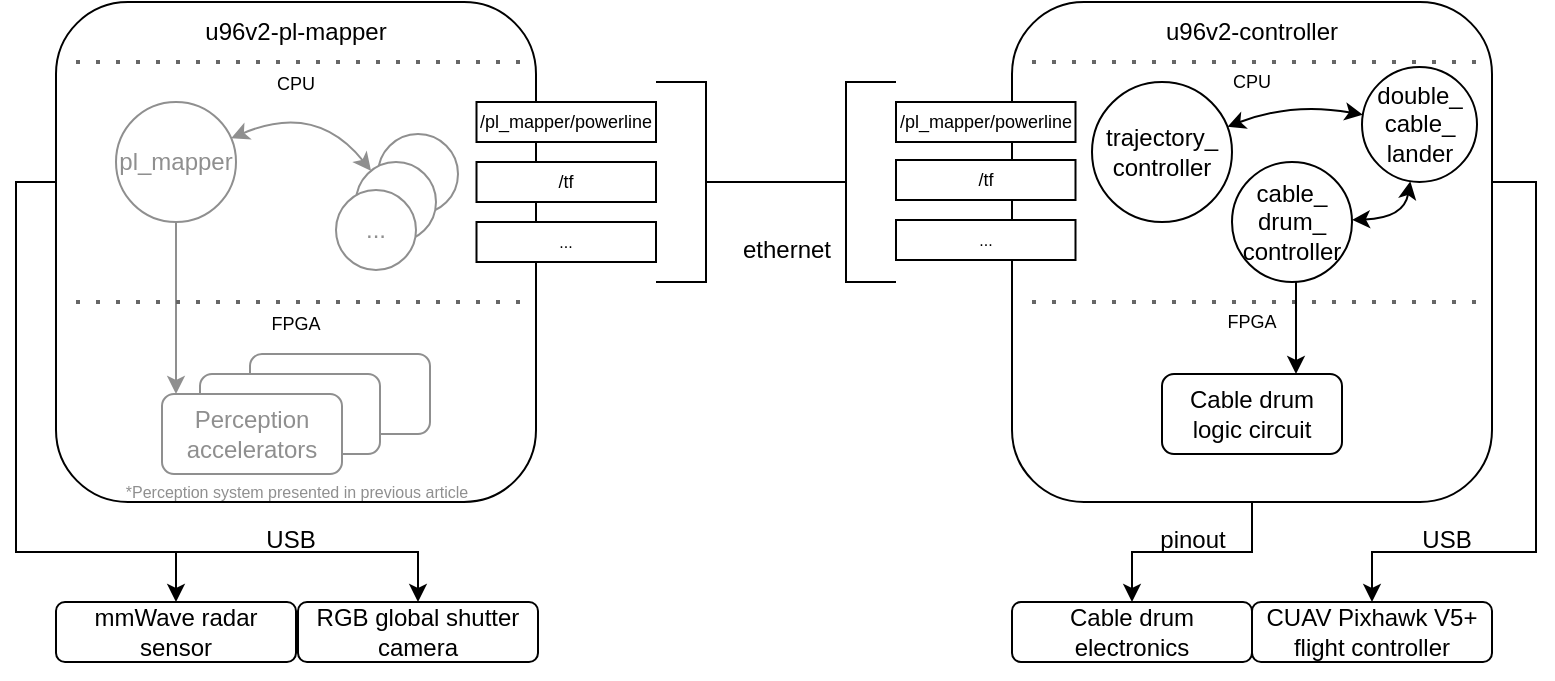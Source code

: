 <mxfile version="20.3.5" type="github">
  <diagram id="k7QuNVmgz5R4sDoiiN90" name="Page-1">
    <mxGraphModel dx="813" dy="1363" grid="1" gridSize="10" guides="1" tooltips="1" connect="1" arrows="1" fold="1" page="1" pageScale="1" pageWidth="850" pageHeight="1100" math="0" shadow="0">
      <root>
        <mxCell id="0" />
        <mxCell id="1" parent="0" />
        <mxCell id="tMD1-JObgEDARdnzfglz-65" style="edgeStyle=orthogonalEdgeStyle;rounded=0;orthogonalLoop=1;jettySize=auto;html=1;strokeColor=#000000;fontSize=8;fontColor=#000000;startArrow=none;startFill=0;endArrow=classic;endFill=1;" parent="1" source="tMD1-JObgEDARdnzfglz-1" target="tMD1-JObgEDARdnzfglz-61" edge="1">
          <mxGeometry relative="1" as="geometry">
            <Array as="points">
              <mxPoint x="100" y="290" />
              <mxPoint x="100" y="475" />
              <mxPoint x="180" y="475" />
            </Array>
          </mxGeometry>
        </mxCell>
        <mxCell id="tMD1-JObgEDARdnzfglz-1" value="" style="rounded=1;whiteSpace=wrap;html=1;" parent="1" vertex="1">
          <mxGeometry x="120" y="200" width="240" height="250" as="geometry" />
        </mxCell>
        <mxCell id="tMD1-JObgEDARdnzfglz-2" value="u96v2-pl-mapper" style="text;html=1;strokeColor=none;fillColor=none;align=center;verticalAlign=middle;whiteSpace=wrap;rounded=0;" parent="1" vertex="1">
          <mxGeometry x="185" y="200" width="110" height="30" as="geometry" />
        </mxCell>
        <mxCell id="tMD1-JObgEDARdnzfglz-4" value="" style="endArrow=none;dashed=1;html=1;dashPattern=1 4;strokeWidth=2;rounded=0;fillColor=#f5f5f5;strokeColor=#666666;" parent="1" edge="1">
          <mxGeometry width="50" height="50" relative="1" as="geometry">
            <mxPoint x="130" y="230" as="sourcePoint" />
            <mxPoint x="360" y="230" as="targetPoint" />
          </mxGeometry>
        </mxCell>
        <mxCell id="tMD1-JObgEDARdnzfglz-5" value="&lt;font style=&quot;font-size: 9px;&quot;&gt;CPU&lt;/font&gt;" style="text;html=1;strokeColor=none;fillColor=none;align=center;verticalAlign=middle;whiteSpace=wrap;rounded=0;fontColor=#000000;" parent="1" vertex="1">
          <mxGeometry x="185" y="225" width="110" height="30" as="geometry" />
        </mxCell>
        <mxCell id="tMD1-JObgEDARdnzfglz-77" style="edgeStyle=orthogonalEdgeStyle;rounded=0;orthogonalLoop=1;jettySize=auto;html=1;strokeColor=#8F8F8F;fontSize=12;fontColor=#8F8F8F;startArrow=none;startFill=0;endArrow=classic;endFill=1;" parent="1" source="tMD1-JObgEDARdnzfglz-6" target="tMD1-JObgEDARdnzfglz-18" edge="1">
          <mxGeometry relative="1" as="geometry">
            <Array as="points">
              <mxPoint x="180" y="380" />
              <mxPoint x="180" y="380" />
            </Array>
          </mxGeometry>
        </mxCell>
        <mxCell id="tMD1-JObgEDARdnzfglz-6" value="&lt;font&gt;pl_mapper&lt;/font&gt;" style="ellipse;whiteSpace=wrap;html=1;aspect=fixed;fontColor=#8F8F8F;strokeColor=#8F8F8F;" parent="1" vertex="1">
          <mxGeometry x="150" y="250" width="60" height="60" as="geometry" />
        </mxCell>
        <mxCell id="tMD1-JObgEDARdnzfglz-7" value="" style="curved=1;endArrow=classic;html=1;rounded=0;fontColor=#8F8F8F;strokeColor=#8F8F8F;startArrow=classic;startFill=1;" parent="1" source="tMD1-JObgEDARdnzfglz-6" target="tMD1-JObgEDARdnzfglz-11" edge="1">
          <mxGeometry width="50" height="50" relative="1" as="geometry">
            <mxPoint x="190" y="170" as="sourcePoint" />
            <mxPoint x="278" y="270" as="targetPoint" />
            <Array as="points">
              <mxPoint x="250" y="250" />
            </Array>
          </mxGeometry>
        </mxCell>
        <mxCell id="tMD1-JObgEDARdnzfglz-10" value="" style="ellipse;whiteSpace=wrap;html=1;aspect=fixed;fontColor=#8F8F8F;strokeColor=#8F8F8F;" parent="1" vertex="1">
          <mxGeometry x="281" y="266" width="40" height="40" as="geometry" />
        </mxCell>
        <mxCell id="tMD1-JObgEDARdnzfglz-11" value="" style="ellipse;whiteSpace=wrap;html=1;aspect=fixed;fontColor=#8F8F8F;strokeColor=#8F8F8F;" parent="1" vertex="1">
          <mxGeometry x="270" y="280" width="40" height="40" as="geometry" />
        </mxCell>
        <mxCell id="tMD1-JObgEDARdnzfglz-12" value="..." style="ellipse;whiteSpace=wrap;html=1;aspect=fixed;fontColor=#8F8F8F;strokeColor=#8F8F8F;" parent="1" vertex="1">
          <mxGeometry x="260" y="294" width="40" height="40" as="geometry" />
        </mxCell>
        <mxCell id="tMD1-JObgEDARdnzfglz-13" value="" style="endArrow=none;dashed=1;html=1;dashPattern=1 4;strokeWidth=2;rounded=0;fillColor=#f5f5f5;strokeColor=#666666;" parent="1" edge="1">
          <mxGeometry width="50" height="50" relative="1" as="geometry">
            <mxPoint x="130" y="350" as="sourcePoint" />
            <mxPoint x="360" y="350" as="targetPoint" />
          </mxGeometry>
        </mxCell>
        <mxCell id="tMD1-JObgEDARdnzfglz-14" value="&lt;font style=&quot;font-size: 9px;&quot;&gt;FPGA&lt;/font&gt;" style="text;html=1;strokeColor=none;fillColor=none;align=center;verticalAlign=middle;whiteSpace=wrap;rounded=0;fontSize=9;fontColor=#000000;" parent="1" vertex="1">
          <mxGeometry x="185" y="346" width="110" height="30" as="geometry" />
        </mxCell>
        <mxCell id="tMD1-JObgEDARdnzfglz-16" value="" style="rounded=1;whiteSpace=wrap;html=1;fontColor=#8F8F8F;strokeColor=#8F8F8F;" parent="1" vertex="1">
          <mxGeometry x="217" y="376" width="90" height="40" as="geometry" />
        </mxCell>
        <mxCell id="tMD1-JObgEDARdnzfglz-17" value="" style="rounded=1;whiteSpace=wrap;html=1;fontColor=#8F8F8F;strokeColor=#8F8F8F;" parent="1" vertex="1">
          <mxGeometry x="192" y="386" width="90" height="40" as="geometry" />
        </mxCell>
        <mxCell id="tMD1-JObgEDARdnzfglz-18" value="&lt;div&gt;Perception &lt;br&gt;&lt;/div&gt;&lt;div&gt;accelerators&lt;/div&gt;" style="rounded=1;whiteSpace=wrap;html=1;fontColor=#8F8F8F;strokeColor=#8F8F8F;" parent="1" vertex="1">
          <mxGeometry x="173" y="396" width="90" height="40" as="geometry" />
        </mxCell>
        <mxCell id="tMD1-JObgEDARdnzfglz-21" value="&lt;font style=&quot;font-size: 8px;&quot;&gt;*Perception system presented in previous article&lt;/font&gt;" style="text;html=1;strokeColor=none;fillColor=none;align=center;verticalAlign=middle;whiteSpace=wrap;rounded=0;fontColor=#8F8F8F;fontSize=8;" parent="1" vertex="1">
          <mxGeometry x="149.75" y="440" width="180.5" height="10" as="geometry" />
        </mxCell>
        <mxCell id="tMD1-JObgEDARdnzfglz-22" value="/pl_mapper/powerline" style="rounded=0;whiteSpace=wrap;html=1;strokeColor=#000000;fontSize=9;fontColor=#000000;" parent="1" vertex="1">
          <mxGeometry x="330.25" y="250" width="89.75" height="20" as="geometry" />
        </mxCell>
        <mxCell id="tMD1-JObgEDARdnzfglz-71" style="edgeStyle=orthogonalEdgeStyle;rounded=0;orthogonalLoop=1;jettySize=auto;html=1;strokeColor=#000000;fontSize=8;fontColor=#000000;startArrow=none;startFill=0;endArrow=classic;endFill=1;" parent="1" source="tMD1-JObgEDARdnzfglz-23" target="tMD1-JObgEDARdnzfglz-70" edge="1">
          <mxGeometry relative="1" as="geometry">
            <Array as="points" />
          </mxGeometry>
        </mxCell>
        <mxCell id="tMD1-JObgEDARdnzfglz-75" style="edgeStyle=orthogonalEdgeStyle;rounded=0;orthogonalLoop=1;jettySize=auto;html=1;strokeColor=#000000;fontSize=12;fontColor=#8F8F8F;startArrow=none;startFill=0;endArrow=classic;endFill=1;" parent="1" source="tMD1-JObgEDARdnzfglz-23" target="tMD1-JObgEDARdnzfglz-74" edge="1">
          <mxGeometry relative="1" as="geometry">
            <Array as="points">
              <mxPoint x="860" y="290" />
              <mxPoint x="860" y="475" />
              <mxPoint x="778" y="475" />
            </Array>
          </mxGeometry>
        </mxCell>
        <mxCell id="tMD1-JObgEDARdnzfglz-24" value="u96v2-controller" style="text;html=1;strokeColor=none;fillColor=none;align=center;verticalAlign=middle;whiteSpace=wrap;rounded=0;" parent="1" vertex="1">
          <mxGeometry x="663" y="200" width="110" height="30" as="geometry" />
        </mxCell>
        <mxCell id="tMD1-JObgEDARdnzfglz-25" value="" style="endArrow=none;dashed=1;html=1;dashPattern=1 4;strokeWidth=2;rounded=0;fillColor=#f5f5f5;strokeColor=#666666;" parent="1" edge="1">
          <mxGeometry width="50" height="50" relative="1" as="geometry">
            <mxPoint x="608" y="230" as="sourcePoint" />
            <mxPoint x="838" y="230" as="targetPoint" />
          </mxGeometry>
        </mxCell>
        <mxCell id="tMD1-JObgEDARdnzfglz-26" value="&lt;font style=&quot;font-size: 9px;&quot;&gt;CPU&lt;/font&gt;" style="text;html=1;strokeColor=none;fillColor=none;align=center;verticalAlign=middle;whiteSpace=wrap;rounded=0;fontSize=9;fontColor=#000000;" parent="1" vertex="1">
          <mxGeometry x="663" y="225" width="110" height="30" as="geometry" />
        </mxCell>
        <mxCell id="tMD1-JObgEDARdnzfglz-32" value="" style="endArrow=none;dashed=1;html=1;dashPattern=1 4;strokeWidth=2;rounded=0;fillColor=#f5f5f5;strokeColor=#666666;" parent="1" edge="1">
          <mxGeometry width="50" height="50" relative="1" as="geometry">
            <mxPoint x="608" y="350" as="sourcePoint" />
            <mxPoint x="838" y="350" as="targetPoint" />
          </mxGeometry>
        </mxCell>
        <mxCell id="tMD1-JObgEDARdnzfglz-33" value="&lt;font style=&quot;font-size: 9px;&quot;&gt;FPGA&lt;/font&gt;" style="text;html=1;strokeColor=none;fillColor=none;align=center;verticalAlign=middle;whiteSpace=wrap;rounded=0;fontSize=9;fontColor=#000000;" parent="1" vertex="1">
          <mxGeometry x="663" y="345" width="110" height="30" as="geometry" />
        </mxCell>
        <mxCell id="tMD1-JObgEDARdnzfglz-45" style="edgeStyle=orthogonalEdgeStyle;rounded=0;orthogonalLoop=1;jettySize=auto;html=1;exitX=0;exitY=0.5;exitDx=0;exitDy=0;exitPerimeter=0;entryX=0;entryY=0.5;entryDx=0;entryDy=0;entryPerimeter=0;strokeColor=#000000;fontSize=8;fontColor=#000000;startArrow=none;startFill=0;endArrow=none;endFill=0;" parent="1" source="tMD1-JObgEDARdnzfglz-41" target="tMD1-JObgEDARdnzfglz-43" edge="1">
          <mxGeometry relative="1" as="geometry" />
        </mxCell>
        <mxCell id="tMD1-JObgEDARdnzfglz-41" value="" style="strokeWidth=1;html=1;shape=mxgraph.flowchart.annotation_2;align=left;labelPosition=right;pointerEvents=1;strokeColor=#000000;fontSize=8;fontColor=#000000;rotation=-180;" parent="1" vertex="1">
          <mxGeometry x="420" y="240" width="50" height="100" as="geometry" />
        </mxCell>
        <mxCell id="tMD1-JObgEDARdnzfglz-43" value="" style="strokeWidth=1;html=1;shape=mxgraph.flowchart.annotation_2;align=left;labelPosition=right;pointerEvents=1;strokeColor=#000000;fontSize=8;fontColor=#000000;rotation=0;" parent="1" vertex="1">
          <mxGeometry x="490" y="240" width="50" height="100" as="geometry" />
        </mxCell>
        <mxCell id="tMD1-JObgEDARdnzfglz-46" value="ethernet" style="text;html=1;align=center;verticalAlign=middle;resizable=0;points=[];autosize=1;strokeColor=none;fillColor=none;fontSize=12;fontColor=#000000;" parent="1" vertex="1">
          <mxGeometry x="450" y="309" width="70" height="30" as="geometry" />
        </mxCell>
        <mxCell id="tMD1-JObgEDARdnzfglz-47" value="/tf" style="rounded=0;whiteSpace=wrap;html=1;strokeColor=#000000;fontSize=9;fontColor=#000000;" parent="1" vertex="1">
          <mxGeometry x="330.25" y="280" width="89.75" height="20" as="geometry" />
        </mxCell>
        <mxCell id="tMD1-JObgEDARdnzfglz-48" value="..." style="rounded=0;whiteSpace=wrap;html=1;strokeColor=#000000;fontSize=8;fontColor=#000000;" parent="1" vertex="1">
          <mxGeometry x="330.25" y="310" width="89.75" height="20" as="geometry" />
        </mxCell>
        <mxCell id="tMD1-JObgEDARdnzfglz-51" value="&lt;div style=&quot;font-size: 12px;&quot;&gt;&lt;font style=&quot;font-size: 12px;&quot;&gt;trajectory_&lt;/font&gt;&lt;/div&gt;&lt;div style=&quot;font-size: 12px;&quot;&gt;&lt;font style=&quot;font-size: 12px;&quot;&gt;controller&lt;/font&gt;&lt;/div&gt;" style="ellipse;whiteSpace=wrap;html=1;aspect=fixed;strokeColor=#000000;strokeWidth=1;fontSize=8;fontColor=#000000;" parent="1" vertex="1">
          <mxGeometry x="638" y="240" width="70" height="70" as="geometry" />
        </mxCell>
        <mxCell id="tMD1-JObgEDARdnzfglz-60" style="edgeStyle=orthogonalEdgeStyle;rounded=0;orthogonalLoop=1;jettySize=auto;html=1;strokeColor=#000000;fontSize=8;fontColor=#000000;startArrow=none;startFill=0;endArrow=classic;endFill=1;" parent="1" source="tMD1-JObgEDARdnzfglz-52" target="tMD1-JObgEDARdnzfglz-58" edge="1">
          <mxGeometry relative="1" as="geometry">
            <Array as="points">
              <mxPoint x="740" y="360" />
              <mxPoint x="740" y="360" />
            </Array>
          </mxGeometry>
        </mxCell>
        <mxCell id="tMD1-JObgEDARdnzfglz-52" value="&lt;div style=&quot;font-size: 12px;&quot;&gt;&lt;font style=&quot;font-size: 12px;&quot;&gt;cable_&lt;/font&gt;&lt;/div&gt;&lt;div style=&quot;font-size: 12px;&quot;&gt;&lt;font style=&quot;font-size: 12px;&quot;&gt;drum_&lt;/font&gt;&lt;/div&gt;&lt;div style=&quot;font-size: 12px;&quot;&gt;&lt;font style=&quot;font-size: 12px;&quot;&gt;controller&lt;br&gt;&lt;/font&gt;&lt;/div&gt;" style="ellipse;whiteSpace=wrap;html=1;aspect=fixed;strokeColor=#000000;strokeWidth=1;fontSize=8;fontColor=#000000;" parent="1" vertex="1">
          <mxGeometry x="708" y="280" width="60" height="60" as="geometry" />
        </mxCell>
        <mxCell id="tMD1-JObgEDARdnzfglz-53" value="&lt;div style=&quot;font-size: 12px;&quot;&gt;&lt;font style=&quot;font-size: 12px;&quot;&gt;double_&lt;/font&gt;&lt;/div&gt;&lt;div style=&quot;font-size: 12px;&quot;&gt;&lt;font style=&quot;font-size: 12px;&quot;&gt;cable_&lt;/font&gt;&lt;/div&gt;&lt;div style=&quot;font-size: 12px;&quot;&gt;&lt;font style=&quot;font-size: 12px;&quot;&gt;lander&lt;br&gt;&lt;/font&gt;&lt;/div&gt;" style="ellipse;whiteSpace=wrap;html=1;aspect=fixed;strokeColor=#000000;strokeWidth=1;fontSize=8;fontColor=#000000;" parent="1" vertex="1">
          <mxGeometry x="773" y="232.5" width="57.5" height="57.5" as="geometry" />
        </mxCell>
        <mxCell id="tMD1-JObgEDARdnzfglz-56" value="" style="curved=1;endArrow=classic;html=1;rounded=0;strokeColor=#000000;fontSize=8;fontColor=#000000;startArrow=classic;startFill=1;" parent="1" source="tMD1-JObgEDARdnzfglz-53" target="tMD1-JObgEDARdnzfglz-51" edge="1">
          <mxGeometry width="50" height="50" relative="1" as="geometry">
            <mxPoint x="588" y="170" as="sourcePoint" />
            <mxPoint x="638" y="120" as="targetPoint" />
            <Array as="points">
              <mxPoint x="738" y="250" />
            </Array>
          </mxGeometry>
        </mxCell>
        <mxCell id="tMD1-JObgEDARdnzfglz-57" value="" style="curved=1;endArrow=classic;html=1;rounded=0;strokeColor=#000000;fontSize=8;fontColor=#000000;startArrow=classic;startFill=1;" parent="1" source="tMD1-JObgEDARdnzfglz-53" target="tMD1-JObgEDARdnzfglz-52" edge="1">
          <mxGeometry width="50" height="50" relative="1" as="geometry">
            <mxPoint x="588" y="170" as="sourcePoint" />
            <mxPoint x="638" y="120" as="targetPoint" />
            <Array as="points">
              <mxPoint x="794" y="308" />
            </Array>
          </mxGeometry>
        </mxCell>
        <mxCell id="tMD1-JObgEDARdnzfglz-58" value="Cable drum logic circuit" style="rounded=1;whiteSpace=wrap;html=1;fontColor=#000000;strokeColor=#000000;" parent="1" vertex="1">
          <mxGeometry x="673" y="386" width="90" height="40" as="geometry" />
        </mxCell>
        <mxCell id="tMD1-JObgEDARdnzfglz-61" value="mmWave radar sensor" style="rounded=1;whiteSpace=wrap;html=1;strokeColor=#000000;strokeWidth=1;fontSize=12;fontColor=#000000;" parent="1" vertex="1">
          <mxGeometry x="120" y="500" width="120" height="30" as="geometry" />
        </mxCell>
        <mxCell id="tMD1-JObgEDARdnzfglz-62" value="RGB global shutter camera" style="rounded=1;whiteSpace=wrap;html=1;strokeColor=#000000;strokeWidth=1;fontSize=12;fontColor=#000000;" parent="1" vertex="1">
          <mxGeometry x="241" y="500" width="120" height="30" as="geometry" />
        </mxCell>
        <mxCell id="tMD1-JObgEDARdnzfglz-63" style="edgeStyle=orthogonalEdgeStyle;rounded=0;orthogonalLoop=1;jettySize=auto;html=1;exitX=0.5;exitY=1;exitDx=0;exitDy=0;dashed=1;dashPattern=1 4;strokeColor=#000000;fontSize=8;fontColor=#000000;startArrow=none;startFill=0;endArrow=classic;endFill=1;" parent="1" source="tMD1-JObgEDARdnzfglz-61" target="tMD1-JObgEDARdnzfglz-61" edge="1">
          <mxGeometry relative="1" as="geometry" />
        </mxCell>
        <mxCell id="tMD1-JObgEDARdnzfglz-66" style="edgeStyle=orthogonalEdgeStyle;rounded=0;orthogonalLoop=1;jettySize=auto;html=1;strokeColor=#000000;fontSize=8;fontColor=#000000;startArrow=none;startFill=0;endArrow=classic;endFill=1;" parent="1" target="tMD1-JObgEDARdnzfglz-62" edge="1">
          <mxGeometry relative="1" as="geometry">
            <mxPoint x="180" y="475" as="sourcePoint" />
            <Array as="points">
              <mxPoint x="301" y="475" />
            </Array>
          </mxGeometry>
        </mxCell>
        <mxCell id="tMD1-JObgEDARdnzfglz-67" value="USB" style="text;html=1;align=center;verticalAlign=middle;resizable=0;points=[];autosize=1;strokeColor=none;fillColor=none;fontSize=12;fontColor=#000000;" parent="1" vertex="1">
          <mxGeometry x="212" y="454" width="50" height="30" as="geometry" />
        </mxCell>
        <mxCell id="tMD1-JObgEDARdnzfglz-70" value="Cable drum electronics" style="rounded=1;whiteSpace=wrap;html=1;strokeColor=#000000;strokeWidth=1;fontSize=12;fontColor=#000000;" parent="1" vertex="1">
          <mxGeometry x="598" y="500" width="120" height="30" as="geometry" />
        </mxCell>
        <mxCell id="tMD1-JObgEDARdnzfglz-72" value="pinout" style="text;html=1;align=center;verticalAlign=middle;resizable=0;points=[];autosize=1;strokeColor=none;fillColor=none;fontSize=12;fontColor=#000000;rotation=0;" parent="1" vertex="1">
          <mxGeometry x="658" y="454" width="60" height="30" as="geometry" />
        </mxCell>
        <mxCell id="tMD1-JObgEDARdnzfglz-74" value="&lt;div&gt;CUAV Pixhawk V5+&lt;/div&gt;flight controller" style="rounded=1;whiteSpace=wrap;html=1;strokeColor=#000000;strokeWidth=1;fontSize=12;fontColor=#000000;" parent="1" vertex="1">
          <mxGeometry x="718" y="500" width="120" height="30" as="geometry" />
        </mxCell>
        <mxCell id="tMD1-JObgEDARdnzfglz-76" value="USB" style="text;html=1;align=center;verticalAlign=middle;resizable=0;points=[];autosize=1;strokeColor=none;fillColor=none;fontSize=12;fontColor=#000000;" parent="1" vertex="1">
          <mxGeometry x="790" y="454" width="50" height="30" as="geometry" />
        </mxCell>
        <mxCell id="r_XG267qzClJTZ2aiIYD-6" value="" style="shape=image;verticalLabelPosition=bottom;labelBackgroundColor=default;verticalAlign=top;aspect=fixed;imageAspect=0;image=https://dk.farnell.com/productimages/large/en_GB/3359878-40.jpg;" vertex="1" parent="1">
          <mxGeometry x="490" y="370" width="107.22" height="80" as="geometry" />
        </mxCell>
        <mxCell id="tMD1-JObgEDARdnzfglz-23" value="" style="rounded=1;whiteSpace=wrap;html=1;fillColor=none;" parent="1" vertex="1">
          <mxGeometry x="598" y="200" width="240" height="250" as="geometry" />
        </mxCell>
        <mxCell id="r_XG267qzClJTZ2aiIYD-8" value="" style="shape=image;verticalLabelPosition=bottom;labelBackgroundColor=default;verticalAlign=top;aspect=fixed;imageAspect=0;image=https://dk.farnell.com/productimages/large/en_GB/3359878-40.jpg;" vertex="1" parent="1">
          <mxGeometry x="362.78" y="370" width="107.22" height="80" as="geometry" />
        </mxCell>
        <mxCell id="tMD1-JObgEDARdnzfglz-42" value="/pl_mapper/powerline" style="rounded=0;whiteSpace=wrap;html=1;strokeColor=#000000;fontSize=9;fontColor=#000000;" parent="1" vertex="1">
          <mxGeometry x="540" y="250" width="89.75" height="20" as="geometry" />
        </mxCell>
        <mxCell id="tMD1-JObgEDARdnzfglz-49" value="/tf" style="rounded=0;whiteSpace=wrap;html=1;strokeColor=#000000;fontSize=9;fontColor=#000000;" parent="1" vertex="1">
          <mxGeometry x="540" y="279" width="89.75" height="20" as="geometry" />
        </mxCell>
        <mxCell id="tMD1-JObgEDARdnzfglz-50" value="..." style="rounded=0;whiteSpace=wrap;html=1;strokeColor=#000000;fontSize=8;fontColor=#000000;" parent="1" vertex="1">
          <mxGeometry x="540" y="309" width="89.75" height="20" as="geometry" />
        </mxCell>
      </root>
    </mxGraphModel>
  </diagram>
</mxfile>
